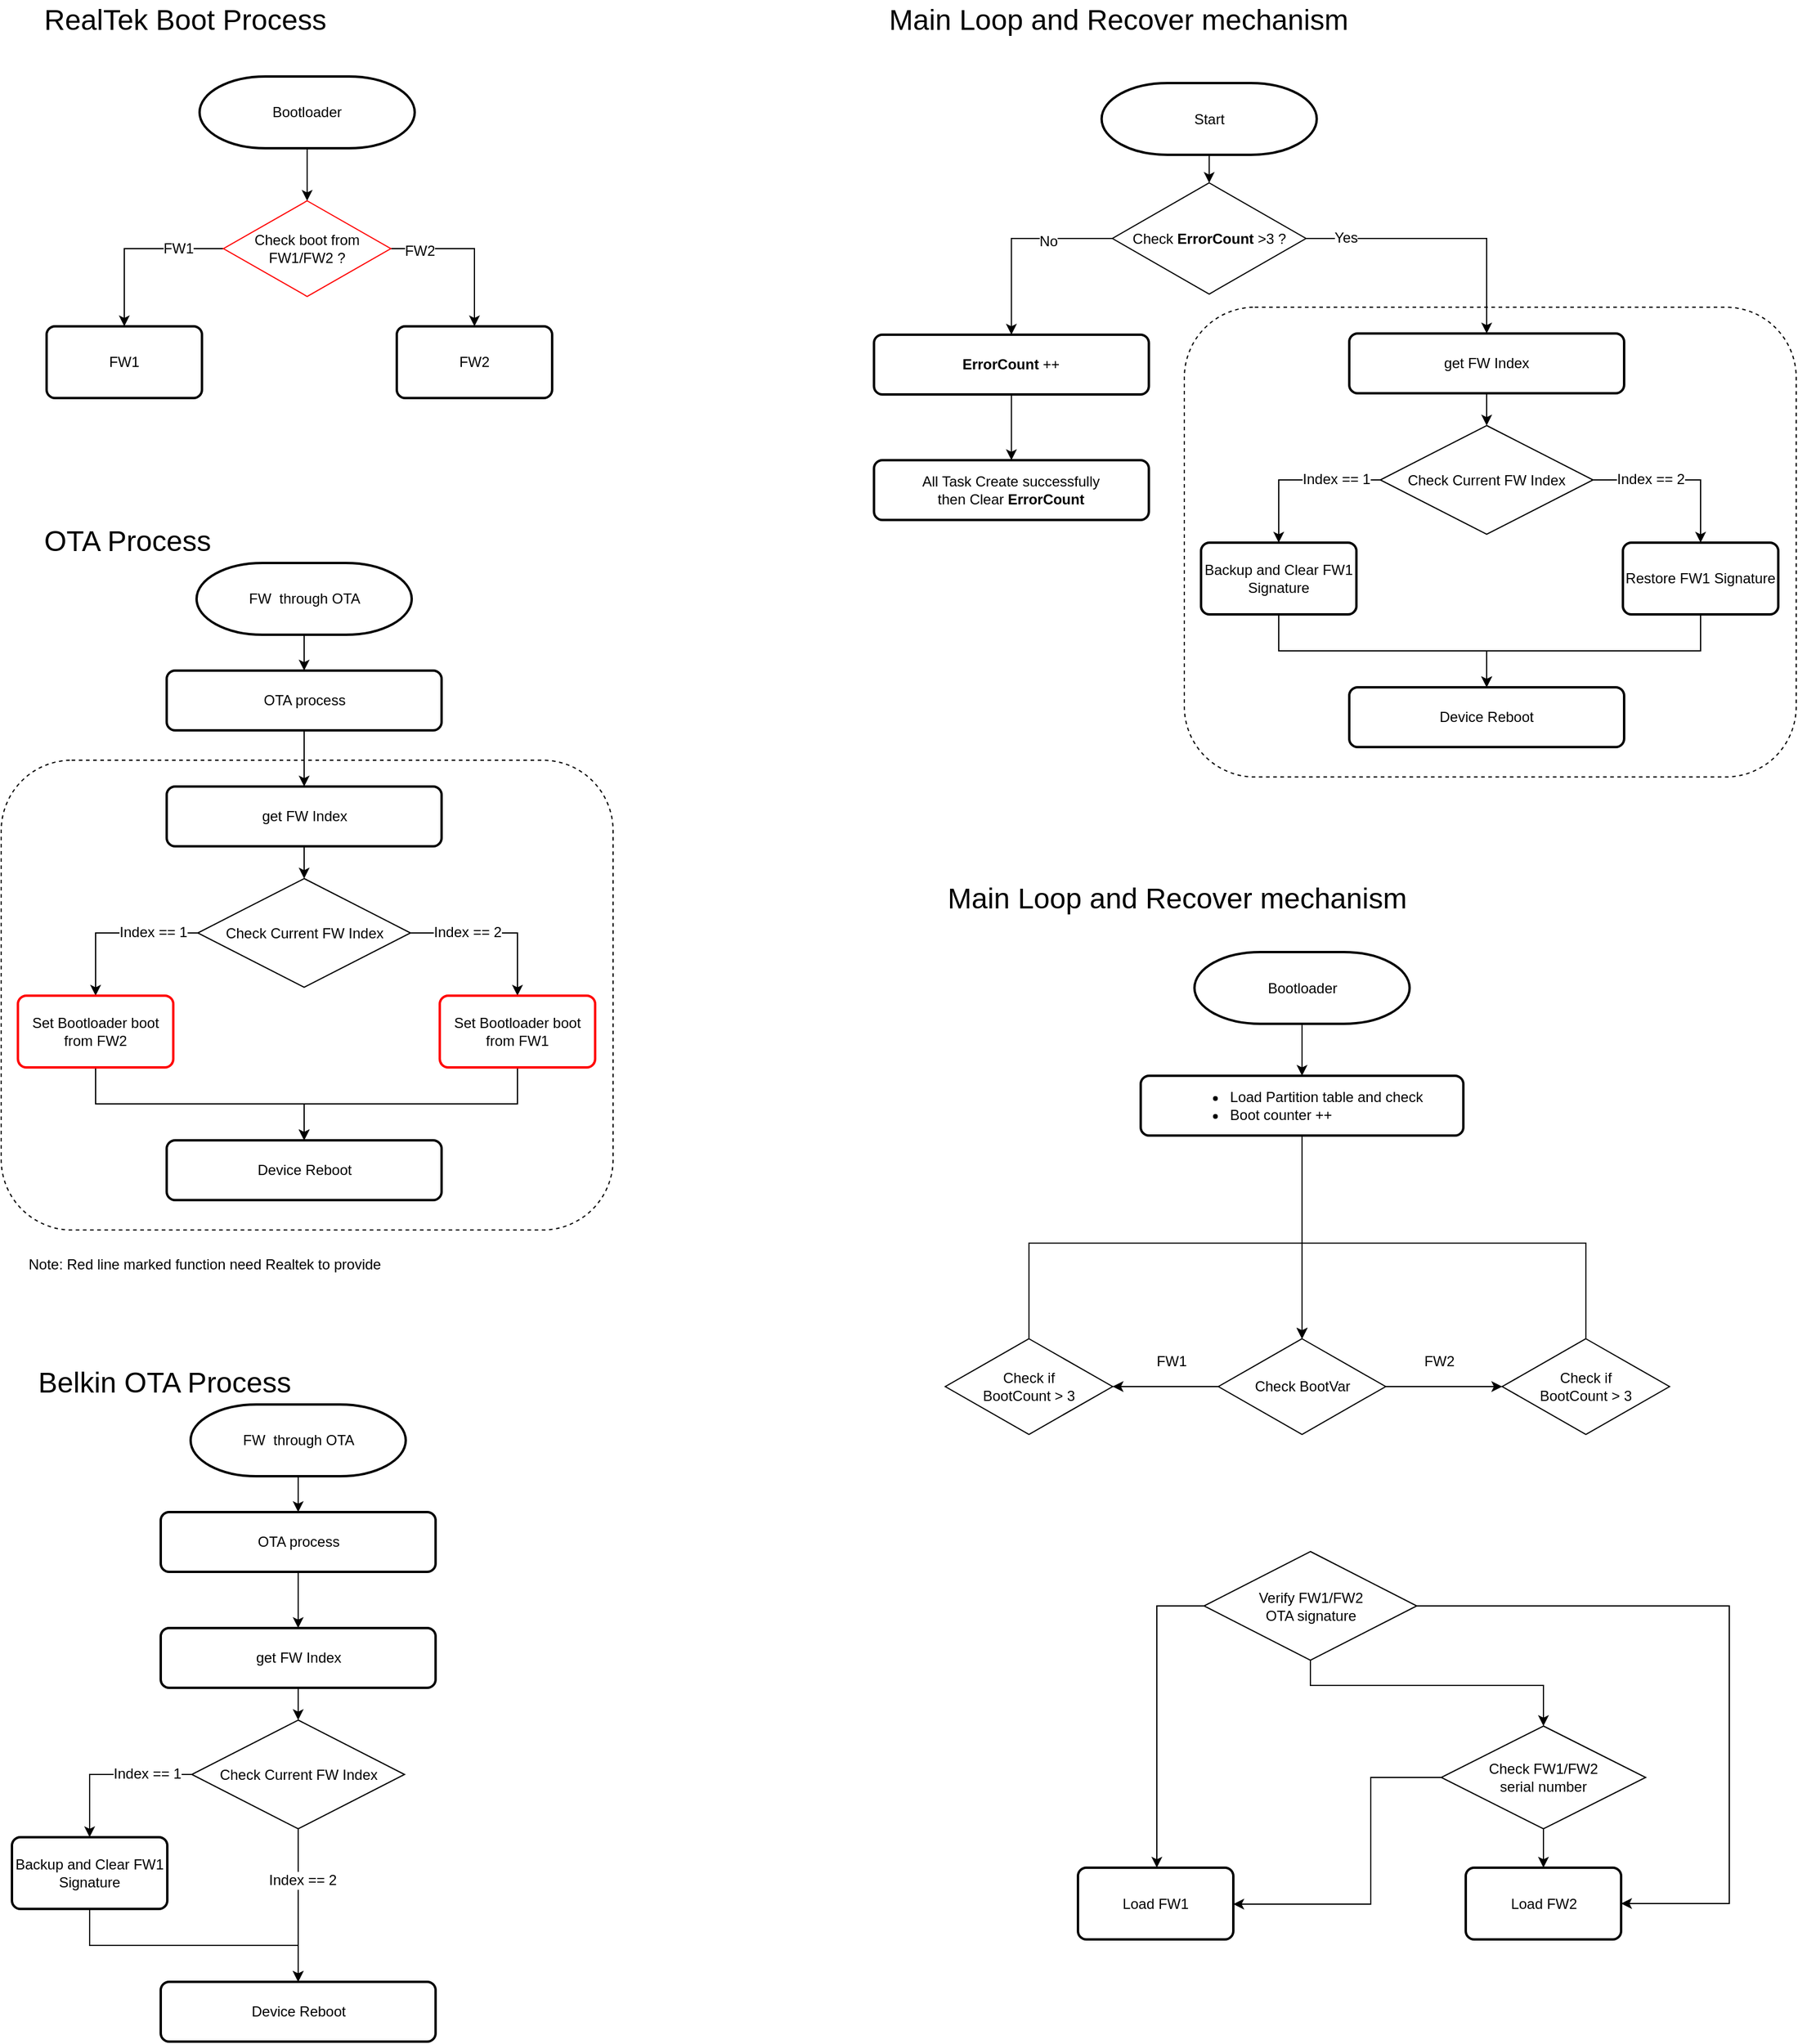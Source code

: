 <mxfile version="10.6.7" type="github"><diagram id="KSyUlnuHpO14Bwx12DKX" name="Page-1"><mxGraphModel dx="1394" dy="811" grid="1" gridSize="10" guides="1" tooltips="1" connect="1" arrows="1" fold="1" page="1" pageScale="1" pageWidth="827" pageHeight="1169" math="0" shadow="0"><root><mxCell id="0"/><mxCell id="1" parent="0"/><mxCell id="2hkwdFl9jVFtiVxIpPMc-65" value="" style="rounded=1;whiteSpace=wrap;html=1;dashed=1;fillColor=none;" parent="1" vertex="1"><mxGeometry x="1124" y="297" width="512" height="393" as="geometry"/></mxCell><mxCell id="DjeVmc1M9aSnPIeUYdqh-13" style="edgeStyle=orthogonalEdgeStyle;rounded=0;orthogonalLoop=1;jettySize=auto;html=1;" parent="1" source="DjeVmc1M9aSnPIeUYdqh-5" target="DjeVmc1M9aSnPIeUYdqh-11" edge="1"><mxGeometry relative="1" as="geometry"/></mxCell><mxCell id="2hkwdFl9jVFtiVxIpPMc-51" value="FW2" style="text;html=1;resizable=0;points=[];align=center;verticalAlign=middle;labelBackgroundColor=#ffffff;" parent="DjeVmc1M9aSnPIeUYdqh-13" vertex="1" connectable="0"><mxGeometry x="-0.655" y="-2" relative="1" as="geometry"><mxPoint as="offset"/></mxGeometry></mxCell><mxCell id="DjeVmc1M9aSnPIeUYdqh-14" style="edgeStyle=orthogonalEdgeStyle;rounded=0;orthogonalLoop=1;jettySize=auto;html=1;" parent="1" source="DjeVmc1M9aSnPIeUYdqh-5" target="DjeVmc1M9aSnPIeUYdqh-15" edge="1"><mxGeometry relative="1" as="geometry"><mxPoint x="220" y="318" as="targetPoint"/></mxGeometry></mxCell><mxCell id="2hkwdFl9jVFtiVxIpPMc-50" value="FW1" style="text;html=1;resizable=0;points=[];align=center;verticalAlign=middle;labelBackgroundColor=#ffffff;" parent="DjeVmc1M9aSnPIeUYdqh-14" vertex="1" connectable="0"><mxGeometry x="-0.268" y="2" relative="1" as="geometry"><mxPoint x="16" y="-2" as="offset"/></mxGeometry></mxCell><mxCell id="DjeVmc1M9aSnPIeUYdqh-5" value="Check boot from FW1/FW2 ?" style="rhombus;whiteSpace=wrap;html=1;strokeColor=#FF0000;" parent="1" vertex="1"><mxGeometry x="320" y="208" width="140" height="80" as="geometry"/></mxCell><mxCell id="DjeVmc1M9aSnPIeUYdqh-33" style="edgeStyle=orthogonalEdgeStyle;rounded=0;orthogonalLoop=1;jettySize=auto;html=1;" parent="1" source="DjeVmc1M9aSnPIeUYdqh-8" target="DjeVmc1M9aSnPIeUYdqh-5" edge="1"><mxGeometry relative="1" as="geometry"/></mxCell><mxCell id="DjeVmc1M9aSnPIeUYdqh-8" value="Bootloader" style="strokeWidth=2;html=1;shape=mxgraph.flowchart.terminator;whiteSpace=wrap;" parent="1" vertex="1"><mxGeometry x="300" y="104" width="180" height="60" as="geometry"/></mxCell><mxCell id="DjeVmc1M9aSnPIeUYdqh-11" value="FW2" style="rounded=1;whiteSpace=wrap;html=1;absoluteArcSize=1;arcSize=14;strokeWidth=2;" parent="1" vertex="1"><mxGeometry x="465" y="313" width="130" height="60" as="geometry"/></mxCell><mxCell id="DjeVmc1M9aSnPIeUYdqh-15" value="FW1" style="rounded=1;whiteSpace=wrap;html=1;absoluteArcSize=1;arcSize=14;strokeWidth=2;" parent="1" vertex="1"><mxGeometry x="172" y="313" width="130" height="60" as="geometry"/></mxCell><mxCell id="DjeVmc1M9aSnPIeUYdqh-22" style="edgeStyle=orthogonalEdgeStyle;rounded=0;orthogonalLoop=1;jettySize=auto;html=1;" parent="1" source="DjeVmc1M9aSnPIeUYdqh-23" target="DjeVmc1M9aSnPIeUYdqh-25" edge="1"><mxGeometry relative="1" as="geometry"/></mxCell><mxCell id="DjeVmc1M9aSnPIeUYdqh-23" value="FW&amp;nbsp; through OTA" style="strokeWidth=2;html=1;shape=mxgraph.flowchart.terminator;whiteSpace=wrap;" parent="1" vertex="1"><mxGeometry x="297.5" y="511" width="180" height="60" as="geometry"/></mxCell><mxCell id="2hkwdFl9jVFtiVxIpPMc-87" style="edgeStyle=orthogonalEdgeStyle;rounded=0;orthogonalLoop=1;jettySize=auto;html=1;" parent="1" source="DjeVmc1M9aSnPIeUYdqh-25" target="2hkwdFl9jVFtiVxIpPMc-83" edge="1"><mxGeometry relative="1" as="geometry"/></mxCell><mxCell id="DjeVmc1M9aSnPIeUYdqh-25" value="OTA process" style="rounded=1;whiteSpace=wrap;html=1;absoluteArcSize=1;arcSize=14;strokeWidth=2;" parent="1" vertex="1"><mxGeometry x="272.5" y="601" width="230" height="50" as="geometry"/></mxCell><mxCell id="2hkwdFl9jVFtiVxIpPMc-30" style="edgeStyle=orthogonalEdgeStyle;rounded=0;orthogonalLoop=1;jettySize=auto;html=1;" parent="1" source="2hkwdFl9jVFtiVxIpPMc-7" target="2hkwdFl9jVFtiVxIpPMc-25" edge="1"><mxGeometry relative="1" as="geometry"/></mxCell><mxCell id="2hkwdFl9jVFtiVxIpPMc-7" value="Start" style="strokeWidth=2;html=1;shape=mxgraph.flowchart.terminator;whiteSpace=wrap;" parent="1" vertex="1"><mxGeometry x="1054.81" y="109.5" width="180" height="60" as="geometry"/></mxCell><mxCell id="2hkwdFl9jVFtiVxIpPMc-34" value="" style="edgeStyle=orthogonalEdgeStyle;rounded=0;orthogonalLoop=1;jettySize=auto;html=1;" parent="1" source="2hkwdFl9jVFtiVxIpPMc-13" target="2hkwdFl9jVFtiVxIpPMc-33" edge="1"><mxGeometry relative="1" as="geometry"/></mxCell><mxCell id="2hkwdFl9jVFtiVxIpPMc-13" value="&lt;b&gt;ErrorCount&lt;/b&gt; ++" style="rounded=1;whiteSpace=wrap;html=1;absoluteArcSize=1;arcSize=14;strokeWidth=2;" parent="1" vertex="1"><mxGeometry x="864.31" y="320" width="230" height="50" as="geometry"/></mxCell><mxCell id="2hkwdFl9jVFtiVxIpPMc-33" value="&lt;div&gt;All Task Create successfully&lt;br&gt;&lt;/div&gt;&lt;div&gt;then Clear &lt;b&gt;ErrorCount&lt;/b&gt;&lt;/div&gt;" style="rounded=1;whiteSpace=wrap;html=1;absoluteArcSize=1;arcSize=14;strokeWidth=2;" parent="1" vertex="1"><mxGeometry x="864.31" y="425" width="230" height="50" as="geometry"/></mxCell><mxCell id="2hkwdFl9jVFtiVxIpPMc-21" style="edgeStyle=orthogonalEdgeStyle;rounded=0;orthogonalLoop=1;jettySize=auto;html=1;" parent="1" source="2hkwdFl9jVFtiVxIpPMc-25" target="2hkwdFl9jVFtiVxIpPMc-61" edge="1"><mxGeometry relative="1" as="geometry"><mxPoint x="1375.833" y="350.17" as="targetPoint"/></mxGeometry></mxCell><mxCell id="2hkwdFl9jVFtiVxIpPMc-22" value="Yes " style="text;html=1;resizable=0;points=[];align=center;verticalAlign=middle;labelBackgroundColor=#ffffff;" parent="2hkwdFl9jVFtiVxIpPMc-21" vertex="1" connectable="0"><mxGeometry x="-0.231" y="-3" relative="1" as="geometry"><mxPoint x="-55.5" y="-3.5" as="offset"/></mxGeometry></mxCell><mxCell id="2hkwdFl9jVFtiVxIpPMc-31" style="edgeStyle=orthogonalEdgeStyle;rounded=0;orthogonalLoop=1;jettySize=auto;html=1;exitX=0;exitY=0.5;exitDx=0;exitDy=0;" parent="1" source="2hkwdFl9jVFtiVxIpPMc-25" target="2hkwdFl9jVFtiVxIpPMc-13" edge="1"><mxGeometry relative="1" as="geometry"/></mxCell><mxCell id="2hkwdFl9jVFtiVxIpPMc-46" value="&lt;div&gt;No&lt;/div&gt;" style="text;html=1;resizable=0;points=[];align=center;verticalAlign=middle;labelBackgroundColor=#ffffff;" parent="2hkwdFl9jVFtiVxIpPMc-31" vertex="1" connectable="0"><mxGeometry x="-0.344" y="1" relative="1" as="geometry"><mxPoint x="128.977" as="offset"/></mxGeometry></mxCell><mxCell id="2hkwdFl9jVFtiVxIpPMc-48" value="No" style="text;html=1;resizable=0;points=[];align=center;verticalAlign=middle;labelBackgroundColor=#ffffff;" parent="2hkwdFl9jVFtiVxIpPMc-31" vertex="1" connectable="0"><mxGeometry x="-0.345" y="2" relative="1" as="geometry"><mxPoint as="offset"/></mxGeometry></mxCell><mxCell id="2hkwdFl9jVFtiVxIpPMc-25" value="Check &lt;b&gt;ErrorCount&lt;/b&gt; &amp;gt;3 ?" style="rhombus;whiteSpace=wrap;html=1;" parent="1" vertex="1"><mxGeometry x="1063.81" y="193" width="162" height="93" as="geometry"/></mxCell><mxCell id="2hkwdFl9jVFtiVxIpPMc-47" value="&lt;font style=&quot;font-size: 24px&quot;&gt;Main Loop and Recover mechanism&lt;br&gt;&lt;/font&gt;" style="text;html=1;resizable=0;points=[];autosize=1;align=left;verticalAlign=top;spacingTop=-4;" parent="1" vertex="1"><mxGeometry x="874.5" y="40" width="400" height="20" as="geometry"/></mxCell><mxCell id="2hkwdFl9jVFtiVxIpPMc-52" value="&lt;div style=&quot;font-size: 24px&quot;&gt;&lt;font style=&quot;font-size: 24px&quot;&gt;RealTek Boot Process&lt;/font&gt;&lt;/div&gt;" style="text;html=1;resizable=0;points=[];autosize=1;align=left;verticalAlign=top;spacingTop=-4;" parent="1" vertex="1"><mxGeometry x="167.5" y="40" width="250" height="20" as="geometry"/></mxCell><mxCell id="2hkwdFl9jVFtiVxIpPMc-53" value="&lt;div style=&quot;font-size: 24px&quot;&gt;&lt;font style=&quot;font-size: 24px&quot;&gt;OTA Process&lt;/font&gt;&lt;/div&gt;" style="text;html=1;resizable=0;points=[];autosize=1;align=left;verticalAlign=top;spacingTop=-4;" parent="1" vertex="1"><mxGeometry x="167.5" y="476" width="160" height="20" as="geometry"/></mxCell><mxCell id="2hkwdFl9jVFtiVxIpPMc-54" style="edgeStyle=orthogonalEdgeStyle;rounded=0;orthogonalLoop=1;jettySize=auto;html=1;exitX=1;exitY=0.5;exitDx=0;exitDy=0;" parent="1" source="2hkwdFl9jVFtiVxIpPMc-62" target="2hkwdFl9jVFtiVxIpPMc-58" edge="1"><mxGeometry relative="1" as="geometry"><mxPoint x="1448" y="433" as="sourcePoint"/></mxGeometry></mxCell><mxCell id="2hkwdFl9jVFtiVxIpPMc-55" value="Index == 2" style="text;html=1;resizable=0;points=[];align=center;verticalAlign=middle;labelBackgroundColor=#ffffff;" parent="2hkwdFl9jVFtiVxIpPMc-54" vertex="1" connectable="0"><mxGeometry x="-0.231" y="-3" relative="1" as="geometry"><mxPoint x="-7" y="-3.5" as="offset"/></mxGeometry></mxCell><mxCell id="2hkwdFl9jVFtiVxIpPMc-56" style="edgeStyle=orthogonalEdgeStyle;rounded=0;orthogonalLoop=1;jettySize=auto;html=1;exitX=0;exitY=0.5;exitDx=0;exitDy=0;" parent="1" source="2hkwdFl9jVFtiVxIpPMc-62" target="2hkwdFl9jVFtiVxIpPMc-59" edge="1"><mxGeometry relative="1" as="geometry"><mxPoint x="1202" y="494" as="targetPoint"/><mxPoint x="1308" y="433" as="sourcePoint"/></mxGeometry></mxCell><mxCell id="2hkwdFl9jVFtiVxIpPMc-57" value="Index == 1" style="text;html=1;resizable=0;points=[];align=center;verticalAlign=middle;labelBackgroundColor=#ffffff;" parent="2hkwdFl9jVFtiVxIpPMc-56" vertex="1" connectable="0"><mxGeometry x="-0.27" y="1" relative="1" as="geometry"><mxPoint x="13" y="-1.5" as="offset"/></mxGeometry></mxCell><mxCell id="2hkwdFl9jVFtiVxIpPMc-72" style="edgeStyle=orthogonalEdgeStyle;rounded=0;orthogonalLoop=1;jettySize=auto;html=1;" parent="1" source="2hkwdFl9jVFtiVxIpPMc-58" target="2hkwdFl9jVFtiVxIpPMc-70" edge="1"><mxGeometry relative="1" as="geometry"/></mxCell><mxCell id="2hkwdFl9jVFtiVxIpPMc-58" value="Restore FW1 Signature" style="rounded=1;whiteSpace=wrap;html=1;absoluteArcSize=1;arcSize=14;strokeWidth=2;strokeColor=#000000;" parent="1" vertex="1"><mxGeometry x="1491" y="494" width="130" height="60" as="geometry"/></mxCell><mxCell id="2hkwdFl9jVFtiVxIpPMc-71" style="edgeStyle=orthogonalEdgeStyle;rounded=0;orthogonalLoop=1;jettySize=auto;html=1;" parent="1" source="2hkwdFl9jVFtiVxIpPMc-59" target="2hkwdFl9jVFtiVxIpPMc-70" edge="1"><mxGeometry relative="1" as="geometry"/></mxCell><mxCell id="2hkwdFl9jVFtiVxIpPMc-59" value="Backup and Clear FW1 Signature" style="rounded=1;whiteSpace=wrap;html=1;absoluteArcSize=1;arcSize=14;strokeWidth=2;strokeColor=#000000;" parent="1" vertex="1"><mxGeometry x="1138" y="494" width="130" height="60" as="geometry"/></mxCell><mxCell id="2hkwdFl9jVFtiVxIpPMc-60" style="edgeStyle=orthogonalEdgeStyle;rounded=0;orthogonalLoop=1;jettySize=auto;html=1;" parent="1" source="2hkwdFl9jVFtiVxIpPMc-61" target="2hkwdFl9jVFtiVxIpPMc-62" edge="1"><mxGeometry relative="1" as="geometry"><mxPoint x="1378" y="393" as="targetPoint"/></mxGeometry></mxCell><mxCell id="2hkwdFl9jVFtiVxIpPMc-61" value="get FW Index" style="rounded=1;whiteSpace=wrap;html=1;absoluteArcSize=1;arcSize=14;strokeWidth=2;" parent="1" vertex="1"><mxGeometry x="1262" y="319" width="230" height="50" as="geometry"/></mxCell><mxCell id="2hkwdFl9jVFtiVxIpPMc-62" value="Check Current FW Index" style="rhombus;whiteSpace=wrap;html=1;" parent="1" vertex="1"><mxGeometry x="1288.0" y="396" width="178" height="91" as="geometry"/></mxCell><mxCell id="2hkwdFl9jVFtiVxIpPMc-70" value="Device Reboot" style="rounded=1;whiteSpace=wrap;html=1;absoluteArcSize=1;arcSize=14;strokeWidth=2;" parent="1" vertex="1"><mxGeometry x="1262" y="615" width="230" height="50" as="geometry"/></mxCell><mxCell id="2hkwdFl9jVFtiVxIpPMc-73" value="" style="rounded=1;whiteSpace=wrap;html=1;dashed=1;fillColor=none;" parent="1" vertex="1"><mxGeometry x="134" y="676" width="512" height="393" as="geometry"/></mxCell><mxCell id="2hkwdFl9jVFtiVxIpPMc-74" style="edgeStyle=orthogonalEdgeStyle;rounded=0;orthogonalLoop=1;jettySize=auto;html=1;exitX=1;exitY=0.5;exitDx=0;exitDy=0;" parent="1" source="2hkwdFl9jVFtiVxIpPMc-84" target="2hkwdFl9jVFtiVxIpPMc-79" edge="1"><mxGeometry relative="1" as="geometry"><mxPoint x="458" y="812" as="sourcePoint"/></mxGeometry></mxCell><mxCell id="2hkwdFl9jVFtiVxIpPMc-75" value="Index == 2" style="text;html=1;resizable=0;points=[];align=center;verticalAlign=middle;labelBackgroundColor=#ffffff;" parent="2hkwdFl9jVFtiVxIpPMc-74" vertex="1" connectable="0"><mxGeometry x="-0.231" y="-3" relative="1" as="geometry"><mxPoint x="-7" y="-3.5" as="offset"/></mxGeometry></mxCell><mxCell id="2hkwdFl9jVFtiVxIpPMc-76" style="edgeStyle=orthogonalEdgeStyle;rounded=0;orthogonalLoop=1;jettySize=auto;html=1;exitX=0;exitY=0.5;exitDx=0;exitDy=0;" parent="1" source="2hkwdFl9jVFtiVxIpPMc-84" target="2hkwdFl9jVFtiVxIpPMc-81" edge="1"><mxGeometry relative="1" as="geometry"><mxPoint x="212" y="873" as="targetPoint"/><mxPoint x="318" y="812" as="sourcePoint"/></mxGeometry></mxCell><mxCell id="2hkwdFl9jVFtiVxIpPMc-77" value="Index == 1" style="text;html=1;resizable=0;points=[];align=center;verticalAlign=middle;labelBackgroundColor=#ffffff;" parent="2hkwdFl9jVFtiVxIpPMc-76" vertex="1" connectable="0"><mxGeometry x="-0.27" y="1" relative="1" as="geometry"><mxPoint x="13" y="-1.5" as="offset"/></mxGeometry></mxCell><mxCell id="2hkwdFl9jVFtiVxIpPMc-78" style="edgeStyle=orthogonalEdgeStyle;rounded=0;orthogonalLoop=1;jettySize=auto;html=1;" parent="1" source="2hkwdFl9jVFtiVxIpPMc-79" target="2hkwdFl9jVFtiVxIpPMc-86" edge="1"><mxGeometry relative="1" as="geometry"/></mxCell><mxCell id="2hkwdFl9jVFtiVxIpPMc-79" value="Set Bootloader boot from FW1" style="rounded=1;whiteSpace=wrap;html=1;absoluteArcSize=1;arcSize=14;strokeWidth=2;strokeColor=#FF0000;" parent="1" vertex="1"><mxGeometry x="501" y="873" width="130" height="60" as="geometry"/></mxCell><mxCell id="2hkwdFl9jVFtiVxIpPMc-80" style="edgeStyle=orthogonalEdgeStyle;rounded=0;orthogonalLoop=1;jettySize=auto;html=1;" parent="1" source="2hkwdFl9jVFtiVxIpPMc-81" target="2hkwdFl9jVFtiVxIpPMc-86" edge="1"><mxGeometry relative="1" as="geometry"/></mxCell><mxCell id="2hkwdFl9jVFtiVxIpPMc-81" value="Set Bootloader boot from FW2" style="rounded=1;whiteSpace=wrap;html=1;absoluteArcSize=1;arcSize=14;strokeWidth=2;strokeColor=#FF0000;" parent="1" vertex="1"><mxGeometry x="148" y="873" width="130" height="60" as="geometry"/></mxCell><mxCell id="2hkwdFl9jVFtiVxIpPMc-82" style="edgeStyle=orthogonalEdgeStyle;rounded=0;orthogonalLoop=1;jettySize=auto;html=1;" parent="1" source="2hkwdFl9jVFtiVxIpPMc-83" target="2hkwdFl9jVFtiVxIpPMc-84" edge="1"><mxGeometry relative="1" as="geometry"><mxPoint x="388" y="772" as="targetPoint"/></mxGeometry></mxCell><mxCell id="2hkwdFl9jVFtiVxIpPMc-83" value="get FW Index" style="rounded=1;whiteSpace=wrap;html=1;absoluteArcSize=1;arcSize=14;strokeWidth=2;" parent="1" vertex="1"><mxGeometry x="272.5" y="698" width="230" height="50" as="geometry"/></mxCell><mxCell id="2hkwdFl9jVFtiVxIpPMc-84" value="Check Current FW Index" style="rhombus;whiteSpace=wrap;html=1;" parent="1" vertex="1"><mxGeometry x="298.5" y="775" width="178" height="91" as="geometry"/></mxCell><mxCell id="2hkwdFl9jVFtiVxIpPMc-85" value="Note: Red line marked function need Realtek to provide" style="text;html=1;resizable=0;points=[];autosize=1;align=left;verticalAlign=top;spacingTop=-4;" parent="1" vertex="1"><mxGeometry x="155" y="1088" width="320" height="20" as="geometry"/></mxCell><mxCell id="2hkwdFl9jVFtiVxIpPMc-86" value="Device Reboot" style="rounded=1;whiteSpace=wrap;html=1;absoluteArcSize=1;arcSize=14;strokeWidth=2;" parent="1" vertex="1"><mxGeometry x="272.5" y="994" width="230" height="50" as="geometry"/></mxCell><mxCell id="oOJesyAiygblaszPFesc-1" style="edgeStyle=orthogonalEdgeStyle;rounded=0;orthogonalLoop=1;jettySize=auto;html=1;" parent="1" source="oOJesyAiygblaszPFesc-2" target="oOJesyAiygblaszPFesc-4" edge="1"><mxGeometry relative="1" as="geometry"/></mxCell><mxCell id="oOJesyAiygblaszPFesc-2" value="FW&amp;nbsp; through OTA" style="strokeWidth=2;html=1;shape=mxgraph.flowchart.terminator;whiteSpace=wrap;" parent="1" vertex="1"><mxGeometry x="292.5" y="1215" width="180" height="60" as="geometry"/></mxCell><mxCell id="oOJesyAiygblaszPFesc-3" style="edgeStyle=orthogonalEdgeStyle;rounded=0;orthogonalLoop=1;jettySize=auto;html=1;" parent="1" source="oOJesyAiygblaszPFesc-4" target="oOJesyAiygblaszPFesc-16" edge="1"><mxGeometry relative="1" as="geometry"/></mxCell><mxCell id="oOJesyAiygblaszPFesc-4" value="OTA process" style="rounded=1;whiteSpace=wrap;html=1;absoluteArcSize=1;arcSize=14;strokeWidth=2;" parent="1" vertex="1"><mxGeometry x="267.5" y="1305" width="230" height="50" as="geometry"/></mxCell><mxCell id="oOJesyAiygblaszPFesc-5" value="&lt;div style=&quot;font-size: 24px&quot;&gt;&lt;font style=&quot;font-size: 24px&quot;&gt;Belkin OTA Process&lt;/font&gt;&lt;/div&gt;" style="text;html=1;resizable=0;points=[];autosize=1;align=left;verticalAlign=top;spacingTop=-4;" parent="1" vertex="1"><mxGeometry x="162.5" y="1180" width="230" height="20" as="geometry"/></mxCell><mxCell id="oOJesyAiygblaszPFesc-9" style="edgeStyle=orthogonalEdgeStyle;rounded=0;orthogonalLoop=1;jettySize=auto;html=1;exitX=0;exitY=0.5;exitDx=0;exitDy=0;" parent="1" source="oOJesyAiygblaszPFesc-17" target="oOJesyAiygblaszPFesc-14" edge="1"><mxGeometry relative="1" as="geometry"><mxPoint x="207" y="1577" as="targetPoint"/><mxPoint x="313" y="1516" as="sourcePoint"/></mxGeometry></mxCell><mxCell id="oOJesyAiygblaszPFesc-10" value="Index == 1" style="text;html=1;resizable=0;points=[];align=center;verticalAlign=middle;labelBackgroundColor=#ffffff;" parent="oOJesyAiygblaszPFesc-9" vertex="1" connectable="0"><mxGeometry x="-0.27" y="1" relative="1" as="geometry"><mxPoint x="13" y="-1.5" as="offset"/></mxGeometry></mxCell><mxCell id="oOJesyAiygblaszPFesc-13" style="edgeStyle=orthogonalEdgeStyle;rounded=0;orthogonalLoop=1;jettySize=auto;html=1;" parent="1" source="oOJesyAiygblaszPFesc-14" target="oOJesyAiygblaszPFesc-19" edge="1"><mxGeometry relative="1" as="geometry"/></mxCell><mxCell id="oOJesyAiygblaszPFesc-14" value="Backup and Clear FW1 Signature" style="rounded=1;whiteSpace=wrap;html=1;absoluteArcSize=1;arcSize=14;strokeWidth=2;strokeColor=#000000;" parent="1" vertex="1"><mxGeometry x="143" y="1577" width="130" height="60" as="geometry"/></mxCell><mxCell id="oOJesyAiygblaszPFesc-15" style="edgeStyle=orthogonalEdgeStyle;rounded=0;orthogonalLoop=1;jettySize=auto;html=1;" parent="1" source="oOJesyAiygblaszPFesc-16" target="oOJesyAiygblaszPFesc-17" edge="1"><mxGeometry relative="1" as="geometry"><mxPoint x="383" y="1476" as="targetPoint"/></mxGeometry></mxCell><mxCell id="oOJesyAiygblaszPFesc-16" value="get FW Index" style="rounded=1;whiteSpace=wrap;html=1;absoluteArcSize=1;arcSize=14;strokeWidth=2;" parent="1" vertex="1"><mxGeometry x="267.5" y="1402" width="230" height="50" as="geometry"/></mxCell><mxCell id="oOJesyAiygblaszPFesc-20" style="edgeStyle=orthogonalEdgeStyle;rounded=0;orthogonalLoop=1;jettySize=auto;html=1;" parent="1" source="oOJesyAiygblaszPFesc-17" target="oOJesyAiygblaszPFesc-19" edge="1"><mxGeometry relative="1" as="geometry"/></mxCell><mxCell id="oOJesyAiygblaszPFesc-21" value="Index == 2" style="text;html=1;resizable=0;points=[];align=center;verticalAlign=middle;labelBackgroundColor=#ffffff;" parent="oOJesyAiygblaszPFesc-20" vertex="1" connectable="0"><mxGeometry x="-0.328" y="3" relative="1" as="geometry"><mxPoint as="offset"/></mxGeometry></mxCell><mxCell id="oOJesyAiygblaszPFesc-17" value="Check Current FW Index" style="rhombus;whiteSpace=wrap;html=1;" parent="1" vertex="1"><mxGeometry x="293.5" y="1479" width="178" height="91" as="geometry"/></mxCell><mxCell id="oOJesyAiygblaszPFesc-19" value="Device Reboot" style="rounded=1;whiteSpace=wrap;html=1;absoluteArcSize=1;arcSize=14;strokeWidth=2;" parent="1" vertex="1"><mxGeometry x="267.5" y="1698" width="230" height="50" as="geometry"/></mxCell><mxCell id="WZjtF0D6ixa413K6qJo2-16" style="edgeStyle=orthogonalEdgeStyle;rounded=0;orthogonalLoop=1;jettySize=auto;html=1;" edge="1" parent="1" source="WZjtF0D6ixa413K6qJo2-5" target="WZjtF0D6ixa413K6qJo2-11"><mxGeometry relative="1" as="geometry"><Array as="points"><mxPoint x="1140" y="1200"/><mxPoint x="1140" y="1200"/></Array></mxGeometry></mxCell><mxCell id="WZjtF0D6ixa413K6qJo2-17" style="edgeStyle=orthogonalEdgeStyle;rounded=0;orthogonalLoop=1;jettySize=auto;html=1;" edge="1" parent="1" source="WZjtF0D6ixa413K6qJo2-5" target="WZjtF0D6ixa413K6qJo2-15"><mxGeometry relative="1" as="geometry"/></mxCell><mxCell id="WZjtF0D6ixa413K6qJo2-5" value="Check BootVar" style="rhombus;whiteSpace=wrap;html=1;strokeColor=#000000;" vertex="1" parent="1"><mxGeometry x="1152.5" y="1160" width="140" height="80" as="geometry"/></mxCell><mxCell id="WZjtF0D6ixa413K6qJo2-14" style="edgeStyle=orthogonalEdgeStyle;rounded=0;orthogonalLoop=1;jettySize=auto;html=1;" edge="1" parent="1" source="WZjtF0D6ixa413K6qJo2-7" target="WZjtF0D6ixa413K6qJo2-13"><mxGeometry relative="1" as="geometry"/></mxCell><mxCell id="WZjtF0D6ixa413K6qJo2-7" value="Bootloader" style="strokeWidth=2;html=1;shape=mxgraph.flowchart.terminator;whiteSpace=wrap;" vertex="1" parent="1"><mxGeometry x="1132.5" y="836.5" width="180" height="60" as="geometry"/></mxCell><mxCell id="WZjtF0D6ixa413K6qJo2-23" style="edgeStyle=orthogonalEdgeStyle;rounded=0;orthogonalLoop=1;jettySize=auto;html=1;entryX=0.5;entryY=0;entryDx=0;entryDy=0;" edge="1" parent="1" source="WZjtF0D6ixa413K6qJo2-11" target="WZjtF0D6ixa413K6qJo2-5"><mxGeometry relative="1" as="geometry"><Array as="points"><mxPoint x="994" y="1080"/><mxPoint x="1223" y="1080"/></Array></mxGeometry></mxCell><mxCell id="WZjtF0D6ixa413K6qJo2-11" value="&lt;div&gt;Check if &lt;br&gt;&lt;/div&gt;&lt;div&gt;BootCount &amp;gt; 3&lt;br&gt;&lt;/div&gt;" style="rhombus;whiteSpace=wrap;html=1;strokeColor=#000000;" vertex="1" parent="1"><mxGeometry x="924" y="1160" width="140" height="80" as="geometry"/></mxCell><mxCell id="WZjtF0D6ixa413K6qJo2-12" value="&lt;font style=&quot;font-size: 24px&quot;&gt;Main Loop and Recover mechanism&lt;br&gt;&lt;/font&gt;" style="text;html=1;resizable=0;points=[];autosize=1;align=left;verticalAlign=top;spacingTop=-4;" vertex="1" parent="1"><mxGeometry x="924" y="775" width="400" height="20" as="geometry"/></mxCell><mxCell id="WZjtF0D6ixa413K6qJo2-22" style="edgeStyle=orthogonalEdgeStyle;rounded=0;orthogonalLoop=1;jettySize=auto;html=1;" edge="1" parent="1" source="WZjtF0D6ixa413K6qJo2-13" target="WZjtF0D6ixa413K6qJo2-5"><mxGeometry relative="1" as="geometry"/></mxCell><mxCell id="WZjtF0D6ixa413K6qJo2-13" value="&lt;ul&gt;&lt;li&gt;Load Partition table and check&lt;/li&gt;&lt;li&gt;&lt;div align=&quot;left&quot;&gt;Boot counter ++&lt;/div&gt;&lt;/li&gt;&lt;/ul&gt;" style="rounded=1;whiteSpace=wrap;html=1;absoluteArcSize=1;arcSize=14;strokeWidth=2;" vertex="1" parent="1"><mxGeometry x="1087.5" y="940" width="270" height="50" as="geometry"/></mxCell><mxCell id="WZjtF0D6ixa413K6qJo2-24" style="edgeStyle=orthogonalEdgeStyle;rounded=0;orthogonalLoop=1;jettySize=auto;html=1;entryX=0.5;entryY=0;entryDx=0;entryDy=0;" edge="1" parent="1" source="WZjtF0D6ixa413K6qJo2-15" target="WZjtF0D6ixa413K6qJo2-5"><mxGeometry relative="1" as="geometry"><Array as="points"><mxPoint x="1460" y="1080"/><mxPoint x="1223" y="1080"/></Array></mxGeometry></mxCell><mxCell id="WZjtF0D6ixa413K6qJo2-15" value="&lt;div&gt;Check if &lt;br&gt;&lt;/div&gt;&lt;div&gt;BootCount &amp;gt; 3&lt;br&gt;&lt;/div&gt;" style="rhombus;whiteSpace=wrap;html=1;strokeColor=#000000;" vertex="1" parent="1"><mxGeometry x="1390" y="1160" width="140" height="80" as="geometry"/></mxCell><mxCell id="WZjtF0D6ixa413K6qJo2-19" value="FW1" style="text;html=1;resizable=0;points=[];align=center;verticalAlign=middle;labelBackgroundColor=#ffffff;" vertex="1" connectable="0" parent="1"><mxGeometry x="1100" y="1180" as="geometry"><mxPoint x="13" y="-1.5" as="offset"/></mxGeometry></mxCell><mxCell id="WZjtF0D6ixa413K6qJo2-21" value="FW2" style="text;html=1;resizable=0;points=[];align=center;verticalAlign=middle;labelBackgroundColor=#ffffff;" vertex="1" connectable="0" parent="1"><mxGeometry x="1324" y="1180" as="geometry"><mxPoint x="13" y="-1.5" as="offset"/></mxGeometry></mxCell><mxCell id="WZjtF0D6ixa413K6qJo2-28" value="Load FW1" style="rounded=1;whiteSpace=wrap;html=1;absoluteArcSize=1;arcSize=14;strokeWidth=2;strokeColor=#000000;" vertex="1" parent="1"><mxGeometry x="1035" y="1602.5" width="130" height="60" as="geometry"/></mxCell><mxCell id="WZjtF0D6ixa413K6qJo2-39" style="edgeStyle=orthogonalEdgeStyle;rounded=0;orthogonalLoop=1;jettySize=auto;html=1;" edge="1" parent="1" source="WZjtF0D6ixa413K6qJo2-32" target="WZjtF0D6ixa413K6qJo2-28"><mxGeometry relative="1" as="geometry"><Array as="points"><mxPoint x="1101" y="1384"/></Array></mxGeometry></mxCell><mxCell id="WZjtF0D6ixa413K6qJo2-42" style="edgeStyle=orthogonalEdgeStyle;rounded=0;orthogonalLoop=1;jettySize=auto;html=1;entryX=1;entryY=0.5;entryDx=0;entryDy=0;" edge="1" parent="1" source="WZjtF0D6ixa413K6qJo2-32" target="WZjtF0D6ixa413K6qJo2-35"><mxGeometry relative="1" as="geometry"><Array as="points"><mxPoint x="1580" y="1384"/><mxPoint x="1580" y="1633"/></Array></mxGeometry></mxCell><mxCell id="WZjtF0D6ixa413K6qJo2-43" style="edgeStyle=orthogonalEdgeStyle;rounded=0;orthogonalLoop=1;jettySize=auto;html=1;entryX=0.5;entryY=0;entryDx=0;entryDy=0;" edge="1" parent="1" source="WZjtF0D6ixa413K6qJo2-32" target="WZjtF0D6ixa413K6qJo2-34"><mxGeometry relative="1" as="geometry"><Array as="points"><mxPoint x="1230" y="1450"/><mxPoint x="1425" y="1450"/></Array></mxGeometry></mxCell><mxCell id="WZjtF0D6ixa413K6qJo2-32" value="&lt;div&gt;Verify FW1/FW2&lt;/div&gt;&lt;div&gt;OTA signature&lt;br&gt;&lt;/div&gt;" style="rhombus;whiteSpace=wrap;html=1;" vertex="1" parent="1"><mxGeometry x="1140.5" y="1338" width="178" height="91" as="geometry"/></mxCell><mxCell id="WZjtF0D6ixa413K6qJo2-37" style="edgeStyle=orthogonalEdgeStyle;rounded=0;orthogonalLoop=1;jettySize=auto;html=1;" edge="1" parent="1" source="WZjtF0D6ixa413K6qJo2-34" target="WZjtF0D6ixa413K6qJo2-35"><mxGeometry relative="1" as="geometry"/></mxCell><mxCell id="WZjtF0D6ixa413K6qJo2-44" style="edgeStyle=orthogonalEdgeStyle;rounded=0;orthogonalLoop=1;jettySize=auto;html=1;" edge="1" parent="1" source="WZjtF0D6ixa413K6qJo2-34" target="WZjtF0D6ixa413K6qJo2-28"><mxGeometry relative="1" as="geometry"><Array as="points"><mxPoint x="1280" y="1527"/><mxPoint x="1280" y="1633"/></Array></mxGeometry></mxCell><mxCell id="WZjtF0D6ixa413K6qJo2-34" value="&lt;div&gt;Check FW1/FW2&lt;/div&gt;&lt;div&gt;serial number&lt;br&gt;&lt;/div&gt;" style="rhombus;whiteSpace=wrap;html=1;strokeColor=#000000;" vertex="1" parent="1"><mxGeometry x="1339" y="1484" width="171" height="86" as="geometry"/></mxCell><mxCell id="WZjtF0D6ixa413K6qJo2-35" value="Load FW2" style="rounded=1;whiteSpace=wrap;html=1;absoluteArcSize=1;arcSize=14;strokeWidth=2;strokeColor=#000000;" vertex="1" parent="1"><mxGeometry x="1359.5" y="1602.5" width="130" height="60" as="geometry"/></mxCell></root></mxGraphModel></diagram></mxfile>